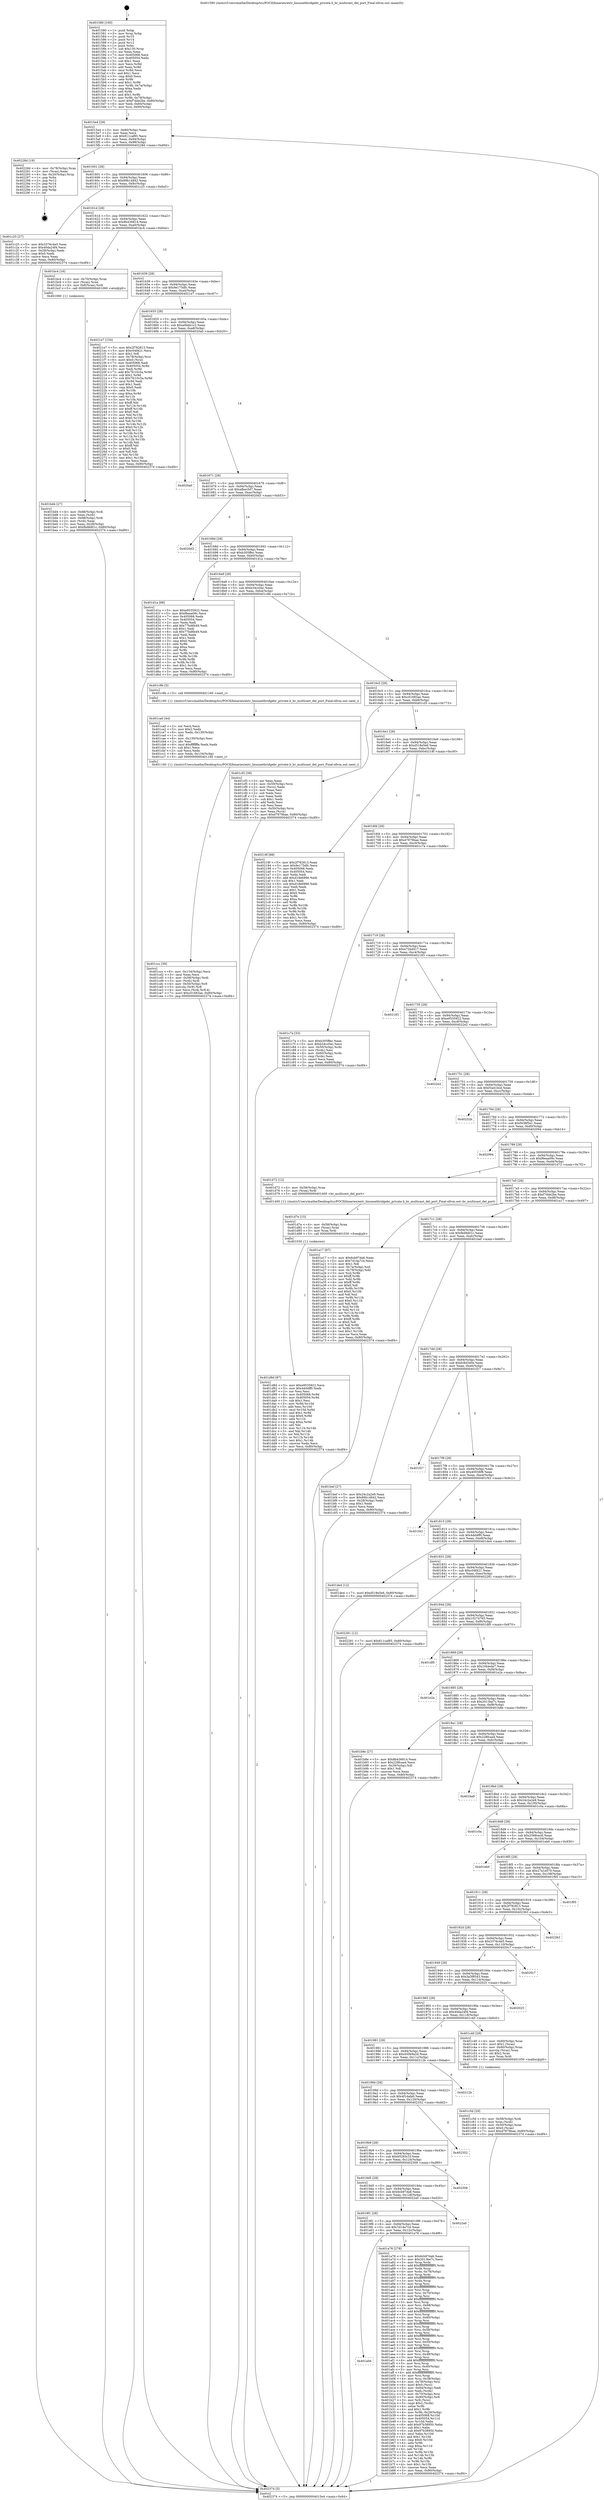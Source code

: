 digraph "0x401580" {
  label = "0x401580 (/mnt/c/Users/mathe/Desktop/tcc/POCII/binaries/extr_linuxnetbridgebr_private.h_br_multicast_del_port_Final-ollvm.out::main(0))"
  labelloc = "t"
  node[shape=record]

  Entry [label="",width=0.3,height=0.3,shape=circle,fillcolor=black,style=filled]
  "0x4015e4" [label="{
     0x4015e4 [29]\l
     | [instrs]\l
     &nbsp;&nbsp;0x4015e4 \<+3\>: mov -0x80(%rbp),%eax\l
     &nbsp;&nbsp;0x4015e7 \<+2\>: mov %eax,%ecx\l
     &nbsp;&nbsp;0x4015e9 \<+6\>: sub $0x811caf85,%ecx\l
     &nbsp;&nbsp;0x4015ef \<+6\>: mov %eax,-0x94(%rbp)\l
     &nbsp;&nbsp;0x4015f5 \<+6\>: mov %ecx,-0x98(%rbp)\l
     &nbsp;&nbsp;0x4015fb \<+6\>: je 000000000040228d \<main+0xd0d\>\l
  }"]
  "0x40228d" [label="{
     0x40228d [19]\l
     | [instrs]\l
     &nbsp;&nbsp;0x40228d \<+4\>: mov -0x78(%rbp),%rax\l
     &nbsp;&nbsp;0x402291 \<+2\>: mov (%rax),%eax\l
     &nbsp;&nbsp;0x402293 \<+4\>: lea -0x20(%rbp),%rsp\l
     &nbsp;&nbsp;0x402297 \<+1\>: pop %rbx\l
     &nbsp;&nbsp;0x402298 \<+2\>: pop %r12\l
     &nbsp;&nbsp;0x40229a \<+2\>: pop %r14\l
     &nbsp;&nbsp;0x40229c \<+2\>: pop %r15\l
     &nbsp;&nbsp;0x40229e \<+1\>: pop %rbp\l
     &nbsp;&nbsp;0x40229f \<+1\>: ret\l
  }"]
  "0x401601" [label="{
     0x401601 [28]\l
     | [instrs]\l
     &nbsp;&nbsp;0x401601 \<+5\>: jmp 0000000000401606 \<main+0x86\>\l
     &nbsp;&nbsp;0x401606 \<+6\>: mov -0x94(%rbp),%eax\l
     &nbsp;&nbsp;0x40160c \<+5\>: sub $0x89b14842,%eax\l
     &nbsp;&nbsp;0x401611 \<+6\>: mov %eax,-0x9c(%rbp)\l
     &nbsp;&nbsp;0x401617 \<+6\>: je 0000000000401c25 \<main+0x6a5\>\l
  }"]
  Exit [label="",width=0.3,height=0.3,shape=circle,fillcolor=black,style=filled,peripheries=2]
  "0x401c25" [label="{
     0x401c25 [27]\l
     | [instrs]\l
     &nbsp;&nbsp;0x401c25 \<+5\>: mov $0x3376c4e5,%eax\l
     &nbsp;&nbsp;0x401c2a \<+5\>: mov $0x40da24f4,%ecx\l
     &nbsp;&nbsp;0x401c2f \<+3\>: mov -0x28(%rbp),%edx\l
     &nbsp;&nbsp;0x401c32 \<+3\>: cmp $0x0,%edx\l
     &nbsp;&nbsp;0x401c35 \<+3\>: cmove %ecx,%eax\l
     &nbsp;&nbsp;0x401c38 \<+3\>: mov %eax,-0x80(%rbp)\l
     &nbsp;&nbsp;0x401c3b \<+5\>: jmp 0000000000402374 \<main+0xdf4\>\l
  }"]
  "0x40161d" [label="{
     0x40161d [28]\l
     | [instrs]\l
     &nbsp;&nbsp;0x40161d \<+5\>: jmp 0000000000401622 \<main+0xa2\>\l
     &nbsp;&nbsp;0x401622 \<+6\>: mov -0x94(%rbp),%eax\l
     &nbsp;&nbsp;0x401628 \<+5\>: sub $0x8b436814,%eax\l
     &nbsp;&nbsp;0x40162d \<+6\>: mov %eax,-0xa0(%rbp)\l
     &nbsp;&nbsp;0x401633 \<+6\>: je 0000000000401bc4 \<main+0x644\>\l
  }"]
  "0x401d8d" [label="{
     0x401d8d [87]\l
     | [instrs]\l
     &nbsp;&nbsp;0x401d8d \<+5\>: mov $0xe9535922,%ecx\l
     &nbsp;&nbsp;0x401d92 \<+5\>: mov $0x4dd4ff0,%edx\l
     &nbsp;&nbsp;0x401d97 \<+2\>: xor %esi,%esi\l
     &nbsp;&nbsp;0x401d99 \<+8\>: mov 0x405068,%r8d\l
     &nbsp;&nbsp;0x401da1 \<+8\>: mov 0x405054,%r9d\l
     &nbsp;&nbsp;0x401da9 \<+3\>: sub $0x1,%esi\l
     &nbsp;&nbsp;0x401dac \<+3\>: mov %r8d,%r10d\l
     &nbsp;&nbsp;0x401daf \<+3\>: add %esi,%r10d\l
     &nbsp;&nbsp;0x401db2 \<+4\>: imul %r10d,%r8d\l
     &nbsp;&nbsp;0x401db6 \<+4\>: and $0x1,%r8d\l
     &nbsp;&nbsp;0x401dba \<+4\>: cmp $0x0,%r8d\l
     &nbsp;&nbsp;0x401dbe \<+4\>: sete %r11b\l
     &nbsp;&nbsp;0x401dc2 \<+4\>: cmp $0xa,%r9d\l
     &nbsp;&nbsp;0x401dc6 \<+3\>: setl %bl\l
     &nbsp;&nbsp;0x401dc9 \<+3\>: mov %r11b,%r14b\l
     &nbsp;&nbsp;0x401dcc \<+3\>: and %bl,%r14b\l
     &nbsp;&nbsp;0x401dcf \<+3\>: xor %bl,%r11b\l
     &nbsp;&nbsp;0x401dd2 \<+3\>: or %r11b,%r14b\l
     &nbsp;&nbsp;0x401dd5 \<+4\>: test $0x1,%r14b\l
     &nbsp;&nbsp;0x401dd9 \<+3\>: cmovne %edx,%ecx\l
     &nbsp;&nbsp;0x401ddc \<+3\>: mov %ecx,-0x80(%rbp)\l
     &nbsp;&nbsp;0x401ddf \<+5\>: jmp 0000000000402374 \<main+0xdf4\>\l
  }"]
  "0x401bc4" [label="{
     0x401bc4 [16]\l
     | [instrs]\l
     &nbsp;&nbsp;0x401bc4 \<+4\>: mov -0x70(%rbp),%rax\l
     &nbsp;&nbsp;0x401bc8 \<+3\>: mov (%rax),%rax\l
     &nbsp;&nbsp;0x401bcb \<+4\>: mov 0x8(%rax),%rdi\l
     &nbsp;&nbsp;0x401bcf \<+5\>: call 0000000000401060 \<atoi@plt\>\l
     | [calls]\l
     &nbsp;&nbsp;0x401060 \{1\} (unknown)\l
  }"]
  "0x401639" [label="{
     0x401639 [28]\l
     | [instrs]\l
     &nbsp;&nbsp;0x401639 \<+5\>: jmp 000000000040163e \<main+0xbe\>\l
     &nbsp;&nbsp;0x40163e \<+6\>: mov -0x94(%rbp),%eax\l
     &nbsp;&nbsp;0x401644 \<+5\>: sub $0x9e175dfc,%eax\l
     &nbsp;&nbsp;0x401649 \<+6\>: mov %eax,-0xa4(%rbp)\l
     &nbsp;&nbsp;0x40164f \<+6\>: je 00000000004021e7 \<main+0xc67\>\l
  }"]
  "0x401d7e" [label="{
     0x401d7e [15]\l
     | [instrs]\l
     &nbsp;&nbsp;0x401d7e \<+4\>: mov -0x58(%rbp),%rax\l
     &nbsp;&nbsp;0x401d82 \<+3\>: mov (%rax),%rax\l
     &nbsp;&nbsp;0x401d85 \<+3\>: mov %rax,%rdi\l
     &nbsp;&nbsp;0x401d88 \<+5\>: call 0000000000401030 \<free@plt\>\l
     | [calls]\l
     &nbsp;&nbsp;0x401030 \{1\} (unknown)\l
  }"]
  "0x4021e7" [label="{
     0x4021e7 [154]\l
     | [instrs]\l
     &nbsp;&nbsp;0x4021e7 \<+5\>: mov $0x2f782813,%eax\l
     &nbsp;&nbsp;0x4021ec \<+5\>: mov $0xc04f421,%ecx\l
     &nbsp;&nbsp;0x4021f1 \<+2\>: mov $0x1,%dl\l
     &nbsp;&nbsp;0x4021f3 \<+4\>: mov -0x78(%rbp),%rsi\l
     &nbsp;&nbsp;0x4021f7 \<+6\>: movl $0x0,(%rsi)\l
     &nbsp;&nbsp;0x4021fd \<+7\>: mov 0x405068,%edi\l
     &nbsp;&nbsp;0x402204 \<+8\>: mov 0x405054,%r8d\l
     &nbsp;&nbsp;0x40220c \<+3\>: mov %edi,%r9d\l
     &nbsp;&nbsp;0x40220f \<+7\>: add $0x7fc10c5a,%r9d\l
     &nbsp;&nbsp;0x402216 \<+4\>: sub $0x1,%r9d\l
     &nbsp;&nbsp;0x40221a \<+7\>: sub $0x7fc10c5a,%r9d\l
     &nbsp;&nbsp;0x402221 \<+4\>: imul %r9d,%edi\l
     &nbsp;&nbsp;0x402225 \<+3\>: and $0x1,%edi\l
     &nbsp;&nbsp;0x402228 \<+3\>: cmp $0x0,%edi\l
     &nbsp;&nbsp;0x40222b \<+4\>: sete %r10b\l
     &nbsp;&nbsp;0x40222f \<+4\>: cmp $0xa,%r8d\l
     &nbsp;&nbsp;0x402233 \<+4\>: setl %r11b\l
     &nbsp;&nbsp;0x402237 \<+3\>: mov %r10b,%bl\l
     &nbsp;&nbsp;0x40223a \<+3\>: xor $0xff,%bl\l
     &nbsp;&nbsp;0x40223d \<+3\>: mov %r11b,%r14b\l
     &nbsp;&nbsp;0x402240 \<+4\>: xor $0xff,%r14b\l
     &nbsp;&nbsp;0x402244 \<+3\>: xor $0x0,%dl\l
     &nbsp;&nbsp;0x402247 \<+3\>: mov %bl,%r15b\l
     &nbsp;&nbsp;0x40224a \<+4\>: and $0x0,%r15b\l
     &nbsp;&nbsp;0x40224e \<+3\>: and %dl,%r10b\l
     &nbsp;&nbsp;0x402251 \<+3\>: mov %r14b,%r12b\l
     &nbsp;&nbsp;0x402254 \<+4\>: and $0x0,%r12b\l
     &nbsp;&nbsp;0x402258 \<+3\>: and %dl,%r11b\l
     &nbsp;&nbsp;0x40225b \<+3\>: or %r10b,%r15b\l
     &nbsp;&nbsp;0x40225e \<+3\>: or %r11b,%r12b\l
     &nbsp;&nbsp;0x402261 \<+3\>: xor %r12b,%r15b\l
     &nbsp;&nbsp;0x402264 \<+3\>: or %r14b,%bl\l
     &nbsp;&nbsp;0x402267 \<+3\>: xor $0xff,%bl\l
     &nbsp;&nbsp;0x40226a \<+3\>: or $0x0,%dl\l
     &nbsp;&nbsp;0x40226d \<+2\>: and %dl,%bl\l
     &nbsp;&nbsp;0x40226f \<+3\>: or %bl,%r15b\l
     &nbsp;&nbsp;0x402272 \<+4\>: test $0x1,%r15b\l
     &nbsp;&nbsp;0x402276 \<+3\>: cmovne %ecx,%eax\l
     &nbsp;&nbsp;0x402279 \<+3\>: mov %eax,-0x80(%rbp)\l
     &nbsp;&nbsp;0x40227c \<+5\>: jmp 0000000000402374 \<main+0xdf4\>\l
  }"]
  "0x401655" [label="{
     0x401655 [28]\l
     | [instrs]\l
     &nbsp;&nbsp;0x401655 \<+5\>: jmp 000000000040165a \<main+0xda\>\l
     &nbsp;&nbsp;0x40165a \<+6\>: mov -0x94(%rbp),%eax\l
     &nbsp;&nbsp;0x401660 \<+5\>: sub $0xa0bbb1c2,%eax\l
     &nbsp;&nbsp;0x401665 \<+6\>: mov %eax,-0xa8(%rbp)\l
     &nbsp;&nbsp;0x40166b \<+6\>: je 00000000004020a0 \<main+0xb20\>\l
  }"]
  "0x401ccc" [label="{
     0x401ccc [39]\l
     | [instrs]\l
     &nbsp;&nbsp;0x401ccc \<+6\>: mov -0x134(%rbp),%ecx\l
     &nbsp;&nbsp;0x401cd2 \<+3\>: imul %eax,%ecx\l
     &nbsp;&nbsp;0x401cd5 \<+4\>: mov -0x58(%rbp),%rdi\l
     &nbsp;&nbsp;0x401cd9 \<+3\>: mov (%rdi),%rdi\l
     &nbsp;&nbsp;0x401cdc \<+4\>: mov -0x50(%rbp),%r8\l
     &nbsp;&nbsp;0x401ce0 \<+3\>: movslq (%r8),%r8\l
     &nbsp;&nbsp;0x401ce3 \<+4\>: mov %ecx,(%rdi,%r8,4)\l
     &nbsp;&nbsp;0x401ce7 \<+7\>: movl $0xc01683ae,-0x80(%rbp)\l
     &nbsp;&nbsp;0x401cee \<+5\>: jmp 0000000000402374 \<main+0xdf4\>\l
  }"]
  "0x4020a0" [label="{
     0x4020a0\l
  }", style=dashed]
  "0x401671" [label="{
     0x401671 [28]\l
     | [instrs]\l
     &nbsp;&nbsp;0x401671 \<+5\>: jmp 0000000000401676 \<main+0xf6\>\l
     &nbsp;&nbsp;0x401676 \<+6\>: mov -0x94(%rbp),%eax\l
     &nbsp;&nbsp;0x40167c \<+5\>: sub $0xafbec5d7,%eax\l
     &nbsp;&nbsp;0x401681 \<+6\>: mov %eax,-0xac(%rbp)\l
     &nbsp;&nbsp;0x401687 \<+6\>: je 00000000004020d3 \<main+0xb53\>\l
  }"]
  "0x401ca0" [label="{
     0x401ca0 [44]\l
     | [instrs]\l
     &nbsp;&nbsp;0x401ca0 \<+2\>: xor %ecx,%ecx\l
     &nbsp;&nbsp;0x401ca2 \<+5\>: mov $0x2,%edx\l
     &nbsp;&nbsp;0x401ca7 \<+6\>: mov %edx,-0x130(%rbp)\l
     &nbsp;&nbsp;0x401cad \<+1\>: cltd\l
     &nbsp;&nbsp;0x401cae \<+6\>: mov -0x130(%rbp),%esi\l
     &nbsp;&nbsp;0x401cb4 \<+2\>: idiv %esi\l
     &nbsp;&nbsp;0x401cb6 \<+6\>: imul $0xfffffffe,%edx,%edx\l
     &nbsp;&nbsp;0x401cbc \<+3\>: sub $0x1,%ecx\l
     &nbsp;&nbsp;0x401cbf \<+2\>: sub %ecx,%edx\l
     &nbsp;&nbsp;0x401cc1 \<+6\>: mov %edx,-0x134(%rbp)\l
     &nbsp;&nbsp;0x401cc7 \<+5\>: call 0000000000401160 \<next_i\>\l
     | [calls]\l
     &nbsp;&nbsp;0x401160 \{1\} (/mnt/c/Users/mathe/Desktop/tcc/POCII/binaries/extr_linuxnetbridgebr_private.h_br_multicast_del_port_Final-ollvm.out::next_i)\l
  }"]
  "0x4020d3" [label="{
     0x4020d3\l
  }", style=dashed]
  "0x40168d" [label="{
     0x40168d [28]\l
     | [instrs]\l
     &nbsp;&nbsp;0x40168d \<+5\>: jmp 0000000000401692 \<main+0x112\>\l
     &nbsp;&nbsp;0x401692 \<+6\>: mov -0x94(%rbp),%eax\l
     &nbsp;&nbsp;0x401698 \<+5\>: sub $0xb305ffec,%eax\l
     &nbsp;&nbsp;0x40169d \<+6\>: mov %eax,-0xb0(%rbp)\l
     &nbsp;&nbsp;0x4016a3 \<+6\>: je 0000000000401d1a \<main+0x79a\>\l
  }"]
  "0x401c5d" [label="{
     0x401c5d [29]\l
     | [instrs]\l
     &nbsp;&nbsp;0x401c5d \<+4\>: mov -0x58(%rbp),%rdi\l
     &nbsp;&nbsp;0x401c61 \<+3\>: mov %rax,(%rdi)\l
     &nbsp;&nbsp;0x401c64 \<+4\>: mov -0x50(%rbp),%rax\l
     &nbsp;&nbsp;0x401c68 \<+6\>: movl $0x0,(%rax)\l
     &nbsp;&nbsp;0x401c6e \<+7\>: movl $0xd7879bae,-0x80(%rbp)\l
     &nbsp;&nbsp;0x401c75 \<+5\>: jmp 0000000000402374 \<main+0xdf4\>\l
  }"]
  "0x401d1a" [label="{
     0x401d1a [88]\l
     | [instrs]\l
     &nbsp;&nbsp;0x401d1a \<+5\>: mov $0xe9535922,%eax\l
     &nbsp;&nbsp;0x401d1f \<+5\>: mov $0xf6eaa09c,%ecx\l
     &nbsp;&nbsp;0x401d24 \<+7\>: mov 0x405068,%edx\l
     &nbsp;&nbsp;0x401d2b \<+7\>: mov 0x405054,%esi\l
     &nbsp;&nbsp;0x401d32 \<+2\>: mov %edx,%edi\l
     &nbsp;&nbsp;0x401d34 \<+6\>: add $0x77bd6b49,%edi\l
     &nbsp;&nbsp;0x401d3a \<+3\>: sub $0x1,%edi\l
     &nbsp;&nbsp;0x401d3d \<+6\>: sub $0x77bd6b49,%edi\l
     &nbsp;&nbsp;0x401d43 \<+3\>: imul %edi,%edx\l
     &nbsp;&nbsp;0x401d46 \<+3\>: and $0x1,%edx\l
     &nbsp;&nbsp;0x401d49 \<+3\>: cmp $0x0,%edx\l
     &nbsp;&nbsp;0x401d4c \<+4\>: sete %r8b\l
     &nbsp;&nbsp;0x401d50 \<+3\>: cmp $0xa,%esi\l
     &nbsp;&nbsp;0x401d53 \<+4\>: setl %r9b\l
     &nbsp;&nbsp;0x401d57 \<+3\>: mov %r8b,%r10b\l
     &nbsp;&nbsp;0x401d5a \<+3\>: and %r9b,%r10b\l
     &nbsp;&nbsp;0x401d5d \<+3\>: xor %r9b,%r8b\l
     &nbsp;&nbsp;0x401d60 \<+3\>: or %r8b,%r10b\l
     &nbsp;&nbsp;0x401d63 \<+4\>: test $0x1,%r10b\l
     &nbsp;&nbsp;0x401d67 \<+3\>: cmovne %ecx,%eax\l
     &nbsp;&nbsp;0x401d6a \<+3\>: mov %eax,-0x80(%rbp)\l
     &nbsp;&nbsp;0x401d6d \<+5\>: jmp 0000000000402374 \<main+0xdf4\>\l
  }"]
  "0x4016a9" [label="{
     0x4016a9 [28]\l
     | [instrs]\l
     &nbsp;&nbsp;0x4016a9 \<+5\>: jmp 00000000004016ae \<main+0x12e\>\l
     &nbsp;&nbsp;0x4016ae \<+6\>: mov -0x94(%rbp),%eax\l
     &nbsp;&nbsp;0x4016b4 \<+5\>: sub $0xb34cc0ac,%eax\l
     &nbsp;&nbsp;0x4016b9 \<+6\>: mov %eax,-0xb4(%rbp)\l
     &nbsp;&nbsp;0x4016bf \<+6\>: je 0000000000401c9b \<main+0x71b\>\l
  }"]
  "0x401bd4" [label="{
     0x401bd4 [27]\l
     | [instrs]\l
     &nbsp;&nbsp;0x401bd4 \<+4\>: mov -0x68(%rbp),%rdi\l
     &nbsp;&nbsp;0x401bd8 \<+2\>: mov %eax,(%rdi)\l
     &nbsp;&nbsp;0x401bda \<+4\>: mov -0x68(%rbp),%rdi\l
     &nbsp;&nbsp;0x401bde \<+2\>: mov (%rdi),%eax\l
     &nbsp;&nbsp;0x401be0 \<+3\>: mov %eax,-0x28(%rbp)\l
     &nbsp;&nbsp;0x401be3 \<+7\>: movl $0xfbd8d01c,-0x80(%rbp)\l
     &nbsp;&nbsp;0x401bea \<+5\>: jmp 0000000000402374 \<main+0xdf4\>\l
  }"]
  "0x401c9b" [label="{
     0x401c9b [5]\l
     | [instrs]\l
     &nbsp;&nbsp;0x401c9b \<+5\>: call 0000000000401160 \<next_i\>\l
     | [calls]\l
     &nbsp;&nbsp;0x401160 \{1\} (/mnt/c/Users/mathe/Desktop/tcc/POCII/binaries/extr_linuxnetbridgebr_private.h_br_multicast_del_port_Final-ollvm.out::next_i)\l
  }"]
  "0x4016c5" [label="{
     0x4016c5 [28]\l
     | [instrs]\l
     &nbsp;&nbsp;0x4016c5 \<+5\>: jmp 00000000004016ca \<main+0x14a\>\l
     &nbsp;&nbsp;0x4016ca \<+6\>: mov -0x94(%rbp),%eax\l
     &nbsp;&nbsp;0x4016d0 \<+5\>: sub $0xc01683ae,%eax\l
     &nbsp;&nbsp;0x4016d5 \<+6\>: mov %eax,-0xb8(%rbp)\l
     &nbsp;&nbsp;0x4016db \<+6\>: je 0000000000401cf3 \<main+0x773\>\l
  }"]
  "0x401a0d" [label="{
     0x401a0d\l
  }", style=dashed]
  "0x401cf3" [label="{
     0x401cf3 [39]\l
     | [instrs]\l
     &nbsp;&nbsp;0x401cf3 \<+2\>: xor %eax,%eax\l
     &nbsp;&nbsp;0x401cf5 \<+4\>: mov -0x50(%rbp),%rcx\l
     &nbsp;&nbsp;0x401cf9 \<+2\>: mov (%rcx),%edx\l
     &nbsp;&nbsp;0x401cfb \<+2\>: mov %eax,%esi\l
     &nbsp;&nbsp;0x401cfd \<+2\>: sub %edx,%esi\l
     &nbsp;&nbsp;0x401cff \<+2\>: mov %eax,%edx\l
     &nbsp;&nbsp;0x401d01 \<+3\>: sub $0x1,%edx\l
     &nbsp;&nbsp;0x401d04 \<+2\>: add %edx,%esi\l
     &nbsp;&nbsp;0x401d06 \<+2\>: sub %esi,%eax\l
     &nbsp;&nbsp;0x401d08 \<+4\>: mov -0x50(%rbp),%rcx\l
     &nbsp;&nbsp;0x401d0c \<+2\>: mov %eax,(%rcx)\l
     &nbsp;&nbsp;0x401d0e \<+7\>: movl $0xd7879bae,-0x80(%rbp)\l
     &nbsp;&nbsp;0x401d15 \<+5\>: jmp 0000000000402374 \<main+0xdf4\>\l
  }"]
  "0x4016e1" [label="{
     0x4016e1 [28]\l
     | [instrs]\l
     &nbsp;&nbsp;0x4016e1 \<+5\>: jmp 00000000004016e6 \<main+0x166\>\l
     &nbsp;&nbsp;0x4016e6 \<+6\>: mov -0x94(%rbp),%eax\l
     &nbsp;&nbsp;0x4016ec \<+5\>: sub $0xd518e5e6,%eax\l
     &nbsp;&nbsp;0x4016f1 \<+6\>: mov %eax,-0xbc(%rbp)\l
     &nbsp;&nbsp;0x4016f7 \<+6\>: je 000000000040218f \<main+0xc0f\>\l
  }"]
  "0x401a78" [label="{
     0x401a78 [278]\l
     | [instrs]\l
     &nbsp;&nbsp;0x401a78 \<+5\>: mov $0x6cb97da6,%eax\l
     &nbsp;&nbsp;0x401a7d \<+5\>: mov $0x2013be7c,%ecx\l
     &nbsp;&nbsp;0x401a82 \<+3\>: mov %rsp,%rdx\l
     &nbsp;&nbsp;0x401a85 \<+4\>: add $0xfffffffffffffff0,%rdx\l
     &nbsp;&nbsp;0x401a89 \<+3\>: mov %rdx,%rsp\l
     &nbsp;&nbsp;0x401a8c \<+4\>: mov %rdx,-0x78(%rbp)\l
     &nbsp;&nbsp;0x401a90 \<+3\>: mov %rsp,%rdx\l
     &nbsp;&nbsp;0x401a93 \<+4\>: add $0xfffffffffffffff0,%rdx\l
     &nbsp;&nbsp;0x401a97 \<+3\>: mov %rdx,%rsp\l
     &nbsp;&nbsp;0x401a9a \<+3\>: mov %rsp,%rsi\l
     &nbsp;&nbsp;0x401a9d \<+4\>: add $0xfffffffffffffff0,%rsi\l
     &nbsp;&nbsp;0x401aa1 \<+3\>: mov %rsi,%rsp\l
     &nbsp;&nbsp;0x401aa4 \<+4\>: mov %rsi,-0x70(%rbp)\l
     &nbsp;&nbsp;0x401aa8 \<+3\>: mov %rsp,%rsi\l
     &nbsp;&nbsp;0x401aab \<+4\>: add $0xfffffffffffffff0,%rsi\l
     &nbsp;&nbsp;0x401aaf \<+3\>: mov %rsi,%rsp\l
     &nbsp;&nbsp;0x401ab2 \<+4\>: mov %rsi,-0x68(%rbp)\l
     &nbsp;&nbsp;0x401ab6 \<+3\>: mov %rsp,%rsi\l
     &nbsp;&nbsp;0x401ab9 \<+4\>: add $0xfffffffffffffff0,%rsi\l
     &nbsp;&nbsp;0x401abd \<+3\>: mov %rsi,%rsp\l
     &nbsp;&nbsp;0x401ac0 \<+4\>: mov %rsi,-0x60(%rbp)\l
     &nbsp;&nbsp;0x401ac4 \<+3\>: mov %rsp,%rsi\l
     &nbsp;&nbsp;0x401ac7 \<+4\>: add $0xfffffffffffffff0,%rsi\l
     &nbsp;&nbsp;0x401acb \<+3\>: mov %rsi,%rsp\l
     &nbsp;&nbsp;0x401ace \<+4\>: mov %rsi,-0x58(%rbp)\l
     &nbsp;&nbsp;0x401ad2 \<+3\>: mov %rsp,%rsi\l
     &nbsp;&nbsp;0x401ad5 \<+4\>: add $0xfffffffffffffff0,%rsi\l
     &nbsp;&nbsp;0x401ad9 \<+3\>: mov %rsi,%rsp\l
     &nbsp;&nbsp;0x401adc \<+4\>: mov %rsi,-0x50(%rbp)\l
     &nbsp;&nbsp;0x401ae0 \<+3\>: mov %rsp,%rsi\l
     &nbsp;&nbsp;0x401ae3 \<+4\>: add $0xfffffffffffffff0,%rsi\l
     &nbsp;&nbsp;0x401ae7 \<+3\>: mov %rsi,%rsp\l
     &nbsp;&nbsp;0x401aea \<+4\>: mov %rsi,-0x48(%rbp)\l
     &nbsp;&nbsp;0x401aee \<+3\>: mov %rsp,%rsi\l
     &nbsp;&nbsp;0x401af1 \<+4\>: add $0xfffffffffffffff0,%rsi\l
     &nbsp;&nbsp;0x401af5 \<+3\>: mov %rsi,%rsp\l
     &nbsp;&nbsp;0x401af8 \<+4\>: mov %rsi,-0x40(%rbp)\l
     &nbsp;&nbsp;0x401afc \<+3\>: mov %rsp,%rsi\l
     &nbsp;&nbsp;0x401aff \<+4\>: add $0xfffffffffffffff0,%rsi\l
     &nbsp;&nbsp;0x401b03 \<+3\>: mov %rsi,%rsp\l
     &nbsp;&nbsp;0x401b06 \<+4\>: mov %rsi,-0x38(%rbp)\l
     &nbsp;&nbsp;0x401b0a \<+4\>: mov -0x78(%rbp),%rsi\l
     &nbsp;&nbsp;0x401b0e \<+6\>: movl $0x0,(%rsi)\l
     &nbsp;&nbsp;0x401b14 \<+6\>: mov -0x84(%rbp),%edi\l
     &nbsp;&nbsp;0x401b1a \<+2\>: mov %edi,(%rdx)\l
     &nbsp;&nbsp;0x401b1c \<+4\>: mov -0x70(%rbp),%rsi\l
     &nbsp;&nbsp;0x401b20 \<+7\>: mov -0x90(%rbp),%r8\l
     &nbsp;&nbsp;0x401b27 \<+3\>: mov %r8,(%rsi)\l
     &nbsp;&nbsp;0x401b2a \<+3\>: cmpl $0x2,(%rdx)\l
     &nbsp;&nbsp;0x401b2d \<+4\>: setne %r9b\l
     &nbsp;&nbsp;0x401b31 \<+4\>: and $0x1,%r9b\l
     &nbsp;&nbsp;0x401b35 \<+4\>: mov %r9b,-0x29(%rbp)\l
     &nbsp;&nbsp;0x401b39 \<+8\>: mov 0x405068,%r10d\l
     &nbsp;&nbsp;0x401b41 \<+8\>: mov 0x405054,%r11d\l
     &nbsp;&nbsp;0x401b49 \<+3\>: mov %r10d,%ebx\l
     &nbsp;&nbsp;0x401b4c \<+6\>: add $0x97b38950,%ebx\l
     &nbsp;&nbsp;0x401b52 \<+3\>: sub $0x1,%ebx\l
     &nbsp;&nbsp;0x401b55 \<+6\>: sub $0x97b38950,%ebx\l
     &nbsp;&nbsp;0x401b5b \<+4\>: imul %ebx,%r10d\l
     &nbsp;&nbsp;0x401b5f \<+4\>: and $0x1,%r10d\l
     &nbsp;&nbsp;0x401b63 \<+4\>: cmp $0x0,%r10d\l
     &nbsp;&nbsp;0x401b67 \<+4\>: sete %r9b\l
     &nbsp;&nbsp;0x401b6b \<+4\>: cmp $0xa,%r11d\l
     &nbsp;&nbsp;0x401b6f \<+4\>: setl %r14b\l
     &nbsp;&nbsp;0x401b73 \<+3\>: mov %r9b,%r15b\l
     &nbsp;&nbsp;0x401b76 \<+3\>: and %r14b,%r15b\l
     &nbsp;&nbsp;0x401b79 \<+3\>: xor %r14b,%r9b\l
     &nbsp;&nbsp;0x401b7c \<+3\>: or %r9b,%r15b\l
     &nbsp;&nbsp;0x401b7f \<+4\>: test $0x1,%r15b\l
     &nbsp;&nbsp;0x401b83 \<+3\>: cmovne %ecx,%eax\l
     &nbsp;&nbsp;0x401b86 \<+3\>: mov %eax,-0x80(%rbp)\l
     &nbsp;&nbsp;0x401b89 \<+5\>: jmp 0000000000402374 \<main+0xdf4\>\l
  }"]
  "0x40218f" [label="{
     0x40218f [88]\l
     | [instrs]\l
     &nbsp;&nbsp;0x40218f \<+5\>: mov $0x2f782813,%eax\l
     &nbsp;&nbsp;0x402194 \<+5\>: mov $0x9e175dfc,%ecx\l
     &nbsp;&nbsp;0x402199 \<+7\>: mov 0x405068,%edx\l
     &nbsp;&nbsp;0x4021a0 \<+7\>: mov 0x405054,%esi\l
     &nbsp;&nbsp;0x4021a7 \<+2\>: mov %edx,%edi\l
     &nbsp;&nbsp;0x4021a9 \<+6\>: add $0xd18e6986,%edi\l
     &nbsp;&nbsp;0x4021af \<+3\>: sub $0x1,%edi\l
     &nbsp;&nbsp;0x4021b2 \<+6\>: sub $0xd18e6986,%edi\l
     &nbsp;&nbsp;0x4021b8 \<+3\>: imul %edi,%edx\l
     &nbsp;&nbsp;0x4021bb \<+3\>: and $0x1,%edx\l
     &nbsp;&nbsp;0x4021be \<+3\>: cmp $0x0,%edx\l
     &nbsp;&nbsp;0x4021c1 \<+4\>: sete %r8b\l
     &nbsp;&nbsp;0x4021c5 \<+3\>: cmp $0xa,%esi\l
     &nbsp;&nbsp;0x4021c8 \<+4\>: setl %r9b\l
     &nbsp;&nbsp;0x4021cc \<+3\>: mov %r8b,%r10b\l
     &nbsp;&nbsp;0x4021cf \<+3\>: and %r9b,%r10b\l
     &nbsp;&nbsp;0x4021d2 \<+3\>: xor %r9b,%r8b\l
     &nbsp;&nbsp;0x4021d5 \<+3\>: or %r8b,%r10b\l
     &nbsp;&nbsp;0x4021d8 \<+4\>: test $0x1,%r10b\l
     &nbsp;&nbsp;0x4021dc \<+3\>: cmovne %ecx,%eax\l
     &nbsp;&nbsp;0x4021df \<+3\>: mov %eax,-0x80(%rbp)\l
     &nbsp;&nbsp;0x4021e2 \<+5\>: jmp 0000000000402374 \<main+0xdf4\>\l
  }"]
  "0x4016fd" [label="{
     0x4016fd [28]\l
     | [instrs]\l
     &nbsp;&nbsp;0x4016fd \<+5\>: jmp 0000000000401702 \<main+0x182\>\l
     &nbsp;&nbsp;0x401702 \<+6\>: mov -0x94(%rbp),%eax\l
     &nbsp;&nbsp;0x401708 \<+5\>: sub $0xd7879bae,%eax\l
     &nbsp;&nbsp;0x40170d \<+6\>: mov %eax,-0xc0(%rbp)\l
     &nbsp;&nbsp;0x401713 \<+6\>: je 0000000000401c7a \<main+0x6fa\>\l
  }"]
  "0x4019f1" [label="{
     0x4019f1 [28]\l
     | [instrs]\l
     &nbsp;&nbsp;0x4019f1 \<+5\>: jmp 00000000004019f6 \<main+0x476\>\l
     &nbsp;&nbsp;0x4019f6 \<+6\>: mov -0x94(%rbp),%eax\l
     &nbsp;&nbsp;0x4019fc \<+5\>: sub $0x7d14a7c4,%eax\l
     &nbsp;&nbsp;0x401a01 \<+6\>: mov %eax,-0x12c(%rbp)\l
     &nbsp;&nbsp;0x401a07 \<+6\>: je 0000000000401a78 \<main+0x4f8\>\l
  }"]
  "0x401c7a" [label="{
     0x401c7a [33]\l
     | [instrs]\l
     &nbsp;&nbsp;0x401c7a \<+5\>: mov $0xb305ffec,%eax\l
     &nbsp;&nbsp;0x401c7f \<+5\>: mov $0xb34cc0ac,%ecx\l
     &nbsp;&nbsp;0x401c84 \<+4\>: mov -0x50(%rbp),%rdx\l
     &nbsp;&nbsp;0x401c88 \<+2\>: mov (%rdx),%esi\l
     &nbsp;&nbsp;0x401c8a \<+4\>: mov -0x60(%rbp),%rdx\l
     &nbsp;&nbsp;0x401c8e \<+2\>: cmp (%rdx),%esi\l
     &nbsp;&nbsp;0x401c90 \<+3\>: cmovl %ecx,%eax\l
     &nbsp;&nbsp;0x401c93 \<+3\>: mov %eax,-0x80(%rbp)\l
     &nbsp;&nbsp;0x401c96 \<+5\>: jmp 0000000000402374 \<main+0xdf4\>\l
  }"]
  "0x401719" [label="{
     0x401719 [28]\l
     | [instrs]\l
     &nbsp;&nbsp;0x401719 \<+5\>: jmp 000000000040171e \<main+0x19e\>\l
     &nbsp;&nbsp;0x40171e \<+6\>: mov -0x94(%rbp),%eax\l
     &nbsp;&nbsp;0x401724 \<+5\>: sub $0xe72bd417,%eax\l
     &nbsp;&nbsp;0x401729 \<+6\>: mov %eax,-0xc4(%rbp)\l
     &nbsp;&nbsp;0x40172f \<+6\>: je 0000000000402183 \<main+0xc03\>\l
  }"]
  "0x4022a0" [label="{
     0x4022a0\l
  }", style=dashed]
  "0x402183" [label="{
     0x402183\l
  }", style=dashed]
  "0x401735" [label="{
     0x401735 [28]\l
     | [instrs]\l
     &nbsp;&nbsp;0x401735 \<+5\>: jmp 000000000040173a \<main+0x1ba\>\l
     &nbsp;&nbsp;0x40173a \<+6\>: mov -0x94(%rbp),%eax\l
     &nbsp;&nbsp;0x401740 \<+5\>: sub $0xe9535922,%eax\l
     &nbsp;&nbsp;0x401745 \<+6\>: mov %eax,-0xc8(%rbp)\l
     &nbsp;&nbsp;0x40174b \<+6\>: je 00000000004022e2 \<main+0xd62\>\l
  }"]
  "0x4019d5" [label="{
     0x4019d5 [28]\l
     | [instrs]\l
     &nbsp;&nbsp;0x4019d5 \<+5\>: jmp 00000000004019da \<main+0x45a\>\l
     &nbsp;&nbsp;0x4019da \<+6\>: mov -0x94(%rbp),%eax\l
     &nbsp;&nbsp;0x4019e0 \<+5\>: sub $0x6cb97da6,%eax\l
     &nbsp;&nbsp;0x4019e5 \<+6\>: mov %eax,-0x128(%rbp)\l
     &nbsp;&nbsp;0x4019eb \<+6\>: je 00000000004022a0 \<main+0xd20\>\l
  }"]
  "0x4022e2" [label="{
     0x4022e2\l
  }", style=dashed]
  "0x401751" [label="{
     0x401751 [28]\l
     | [instrs]\l
     &nbsp;&nbsp;0x401751 \<+5\>: jmp 0000000000401756 \<main+0x1d6\>\l
     &nbsp;&nbsp;0x401756 \<+6\>: mov -0x94(%rbp),%eax\l
     &nbsp;&nbsp;0x40175c \<+5\>: sub $0xf3a41bcd,%eax\l
     &nbsp;&nbsp;0x401761 \<+6\>: mov %eax,-0xcc(%rbp)\l
     &nbsp;&nbsp;0x401767 \<+6\>: je 000000000040232b \<main+0xdab\>\l
  }"]
  "0x402309" [label="{
     0x402309\l
  }", style=dashed]
  "0x40232b" [label="{
     0x40232b\l
  }", style=dashed]
  "0x40176d" [label="{
     0x40176d [28]\l
     | [instrs]\l
     &nbsp;&nbsp;0x40176d \<+5\>: jmp 0000000000401772 \<main+0x1f2\>\l
     &nbsp;&nbsp;0x401772 \<+6\>: mov -0x94(%rbp),%eax\l
     &nbsp;&nbsp;0x401778 \<+5\>: sub $0xf438f5e1,%eax\l
     &nbsp;&nbsp;0x40177d \<+6\>: mov %eax,-0xd0(%rbp)\l
     &nbsp;&nbsp;0x401783 \<+6\>: je 0000000000402094 \<main+0xb14\>\l
  }"]
  "0x4019b9" [label="{
     0x4019b9 [28]\l
     | [instrs]\l
     &nbsp;&nbsp;0x4019b9 \<+5\>: jmp 00000000004019be \<main+0x43e\>\l
     &nbsp;&nbsp;0x4019be \<+6\>: mov -0x94(%rbp),%eax\l
     &nbsp;&nbsp;0x4019c4 \<+5\>: sub $0x65283c1f,%eax\l
     &nbsp;&nbsp;0x4019c9 \<+6\>: mov %eax,-0x124(%rbp)\l
     &nbsp;&nbsp;0x4019cf \<+6\>: je 0000000000402309 \<main+0xd89\>\l
  }"]
  "0x402094" [label="{
     0x402094\l
  }", style=dashed]
  "0x401789" [label="{
     0x401789 [28]\l
     | [instrs]\l
     &nbsp;&nbsp;0x401789 \<+5\>: jmp 000000000040178e \<main+0x20e\>\l
     &nbsp;&nbsp;0x40178e \<+6\>: mov -0x94(%rbp),%eax\l
     &nbsp;&nbsp;0x401794 \<+5\>: sub $0xf6eaa09c,%eax\l
     &nbsp;&nbsp;0x401799 \<+6\>: mov %eax,-0xd4(%rbp)\l
     &nbsp;&nbsp;0x40179f \<+6\>: je 0000000000401d72 \<main+0x7f2\>\l
  }"]
  "0x402352" [label="{
     0x402352\l
  }", style=dashed]
  "0x401d72" [label="{
     0x401d72 [12]\l
     | [instrs]\l
     &nbsp;&nbsp;0x401d72 \<+4\>: mov -0x58(%rbp),%rax\l
     &nbsp;&nbsp;0x401d76 \<+3\>: mov (%rax),%rdi\l
     &nbsp;&nbsp;0x401d79 \<+5\>: call 0000000000401400 \<br_multicast_del_port\>\l
     | [calls]\l
     &nbsp;&nbsp;0x401400 \{1\} (/mnt/c/Users/mathe/Desktop/tcc/POCII/binaries/extr_linuxnetbridgebr_private.h_br_multicast_del_port_Final-ollvm.out::br_multicast_del_port)\l
  }"]
  "0x4017a5" [label="{
     0x4017a5 [28]\l
     | [instrs]\l
     &nbsp;&nbsp;0x4017a5 \<+5\>: jmp 00000000004017aa \<main+0x22a\>\l
     &nbsp;&nbsp;0x4017aa \<+6\>: mov -0x94(%rbp),%eax\l
     &nbsp;&nbsp;0x4017b0 \<+5\>: sub $0xf7dde2be,%eax\l
     &nbsp;&nbsp;0x4017b5 \<+6\>: mov %eax,-0xd8(%rbp)\l
     &nbsp;&nbsp;0x4017bb \<+6\>: je 0000000000401a17 \<main+0x497\>\l
  }"]
  "0x40199d" [label="{
     0x40199d [28]\l
     | [instrs]\l
     &nbsp;&nbsp;0x40199d \<+5\>: jmp 00000000004019a2 \<main+0x422\>\l
     &nbsp;&nbsp;0x4019a2 \<+6\>: mov -0x94(%rbp),%eax\l
     &nbsp;&nbsp;0x4019a8 \<+5\>: sub $0x4f1dafa0,%eax\l
     &nbsp;&nbsp;0x4019ad \<+6\>: mov %eax,-0x120(%rbp)\l
     &nbsp;&nbsp;0x4019b3 \<+6\>: je 0000000000402352 \<main+0xdd2\>\l
  }"]
  "0x401a17" [label="{
     0x401a17 [97]\l
     | [instrs]\l
     &nbsp;&nbsp;0x401a17 \<+5\>: mov $0x6cb97da6,%eax\l
     &nbsp;&nbsp;0x401a1c \<+5\>: mov $0x7d14a7c4,%ecx\l
     &nbsp;&nbsp;0x401a21 \<+2\>: mov $0x1,%dl\l
     &nbsp;&nbsp;0x401a23 \<+4\>: mov -0x7a(%rbp),%sil\l
     &nbsp;&nbsp;0x401a27 \<+4\>: mov -0x79(%rbp),%dil\l
     &nbsp;&nbsp;0x401a2b \<+3\>: mov %sil,%r8b\l
     &nbsp;&nbsp;0x401a2e \<+4\>: xor $0xff,%r8b\l
     &nbsp;&nbsp;0x401a32 \<+3\>: mov %dil,%r9b\l
     &nbsp;&nbsp;0x401a35 \<+4\>: xor $0xff,%r9b\l
     &nbsp;&nbsp;0x401a39 \<+3\>: xor $0x0,%dl\l
     &nbsp;&nbsp;0x401a3c \<+3\>: mov %r8b,%r10b\l
     &nbsp;&nbsp;0x401a3f \<+4\>: and $0x0,%r10b\l
     &nbsp;&nbsp;0x401a43 \<+3\>: and %dl,%sil\l
     &nbsp;&nbsp;0x401a46 \<+3\>: mov %r9b,%r11b\l
     &nbsp;&nbsp;0x401a49 \<+4\>: and $0x0,%r11b\l
     &nbsp;&nbsp;0x401a4d \<+3\>: and %dl,%dil\l
     &nbsp;&nbsp;0x401a50 \<+3\>: or %sil,%r10b\l
     &nbsp;&nbsp;0x401a53 \<+3\>: or %dil,%r11b\l
     &nbsp;&nbsp;0x401a56 \<+3\>: xor %r11b,%r10b\l
     &nbsp;&nbsp;0x401a59 \<+3\>: or %r9b,%r8b\l
     &nbsp;&nbsp;0x401a5c \<+4\>: xor $0xff,%r8b\l
     &nbsp;&nbsp;0x401a60 \<+3\>: or $0x0,%dl\l
     &nbsp;&nbsp;0x401a63 \<+3\>: and %dl,%r8b\l
     &nbsp;&nbsp;0x401a66 \<+3\>: or %r8b,%r10b\l
     &nbsp;&nbsp;0x401a69 \<+4\>: test $0x1,%r10b\l
     &nbsp;&nbsp;0x401a6d \<+3\>: cmovne %ecx,%eax\l
     &nbsp;&nbsp;0x401a70 \<+3\>: mov %eax,-0x80(%rbp)\l
     &nbsp;&nbsp;0x401a73 \<+5\>: jmp 0000000000402374 \<main+0xdf4\>\l
  }"]
  "0x4017c1" [label="{
     0x4017c1 [28]\l
     | [instrs]\l
     &nbsp;&nbsp;0x4017c1 \<+5\>: jmp 00000000004017c6 \<main+0x246\>\l
     &nbsp;&nbsp;0x4017c6 \<+6\>: mov -0x94(%rbp),%eax\l
     &nbsp;&nbsp;0x4017cc \<+5\>: sub $0xfbd8d01c,%eax\l
     &nbsp;&nbsp;0x4017d1 \<+6\>: mov %eax,-0xdc(%rbp)\l
     &nbsp;&nbsp;0x4017d7 \<+6\>: je 0000000000401bef \<main+0x66f\>\l
  }"]
  "0x402374" [label="{
     0x402374 [5]\l
     | [instrs]\l
     &nbsp;&nbsp;0x402374 \<+5\>: jmp 00000000004015e4 \<main+0x64\>\l
  }"]
  "0x401580" [label="{
     0x401580 [100]\l
     | [instrs]\l
     &nbsp;&nbsp;0x401580 \<+1\>: push %rbp\l
     &nbsp;&nbsp;0x401581 \<+3\>: mov %rsp,%rbp\l
     &nbsp;&nbsp;0x401584 \<+2\>: push %r15\l
     &nbsp;&nbsp;0x401586 \<+2\>: push %r14\l
     &nbsp;&nbsp;0x401588 \<+2\>: push %r12\l
     &nbsp;&nbsp;0x40158a \<+1\>: push %rbx\l
     &nbsp;&nbsp;0x40158b \<+7\>: sub $0x130,%rsp\l
     &nbsp;&nbsp;0x401592 \<+2\>: xor %eax,%eax\l
     &nbsp;&nbsp;0x401594 \<+7\>: mov 0x405068,%ecx\l
     &nbsp;&nbsp;0x40159b \<+7\>: mov 0x405054,%edx\l
     &nbsp;&nbsp;0x4015a2 \<+3\>: sub $0x1,%eax\l
     &nbsp;&nbsp;0x4015a5 \<+3\>: mov %ecx,%r8d\l
     &nbsp;&nbsp;0x4015a8 \<+3\>: add %eax,%r8d\l
     &nbsp;&nbsp;0x4015ab \<+4\>: imul %r8d,%ecx\l
     &nbsp;&nbsp;0x4015af \<+3\>: and $0x1,%ecx\l
     &nbsp;&nbsp;0x4015b2 \<+3\>: cmp $0x0,%ecx\l
     &nbsp;&nbsp;0x4015b5 \<+4\>: sete %r9b\l
     &nbsp;&nbsp;0x4015b9 \<+4\>: and $0x1,%r9b\l
     &nbsp;&nbsp;0x4015bd \<+4\>: mov %r9b,-0x7a(%rbp)\l
     &nbsp;&nbsp;0x4015c1 \<+3\>: cmp $0xa,%edx\l
     &nbsp;&nbsp;0x4015c4 \<+4\>: setl %r9b\l
     &nbsp;&nbsp;0x4015c8 \<+4\>: and $0x1,%r9b\l
     &nbsp;&nbsp;0x4015cc \<+4\>: mov %r9b,-0x79(%rbp)\l
     &nbsp;&nbsp;0x4015d0 \<+7\>: movl $0xf7dde2be,-0x80(%rbp)\l
     &nbsp;&nbsp;0x4015d7 \<+6\>: mov %edi,-0x84(%rbp)\l
     &nbsp;&nbsp;0x4015dd \<+7\>: mov %rsi,-0x90(%rbp)\l
  }"]
  "0x40212b" [label="{
     0x40212b\l
  }", style=dashed]
  "0x401bef" [label="{
     0x401bef [27]\l
     | [instrs]\l
     &nbsp;&nbsp;0x401bef \<+5\>: mov $0x24c2a2e9,%eax\l
     &nbsp;&nbsp;0x401bf4 \<+5\>: mov $0x89b14842,%ecx\l
     &nbsp;&nbsp;0x401bf9 \<+3\>: mov -0x28(%rbp),%edx\l
     &nbsp;&nbsp;0x401bfc \<+3\>: cmp $0x1,%edx\l
     &nbsp;&nbsp;0x401bff \<+3\>: cmovl %ecx,%eax\l
     &nbsp;&nbsp;0x401c02 \<+3\>: mov %eax,-0x80(%rbp)\l
     &nbsp;&nbsp;0x401c05 \<+5\>: jmp 0000000000402374 \<main+0xdf4\>\l
  }"]
  "0x4017dd" [label="{
     0x4017dd [28]\l
     | [instrs]\l
     &nbsp;&nbsp;0x4017dd \<+5\>: jmp 00000000004017e2 \<main+0x262\>\l
     &nbsp;&nbsp;0x4017e2 \<+6\>: mov -0x94(%rbp),%eax\l
     &nbsp;&nbsp;0x4017e8 \<+5\>: sub $0xfc9d340e,%eax\l
     &nbsp;&nbsp;0x4017ed \<+6\>: mov %eax,-0xe0(%rbp)\l
     &nbsp;&nbsp;0x4017f3 \<+6\>: je 0000000000401f27 \<main+0x9a7\>\l
  }"]
  "0x401981" [label="{
     0x401981 [28]\l
     | [instrs]\l
     &nbsp;&nbsp;0x401981 \<+5\>: jmp 0000000000401986 \<main+0x406\>\l
     &nbsp;&nbsp;0x401986 \<+6\>: mov -0x94(%rbp),%eax\l
     &nbsp;&nbsp;0x40198c \<+5\>: sub $0x450b9a2d,%eax\l
     &nbsp;&nbsp;0x401991 \<+6\>: mov %eax,-0x11c(%rbp)\l
     &nbsp;&nbsp;0x401997 \<+6\>: je 000000000040212b \<main+0xbab\>\l
  }"]
  "0x401f27" [label="{
     0x401f27\l
  }", style=dashed]
  "0x4017f9" [label="{
     0x4017f9 [28]\l
     | [instrs]\l
     &nbsp;&nbsp;0x4017f9 \<+5\>: jmp 00000000004017fe \<main+0x27e\>\l
     &nbsp;&nbsp;0x4017fe \<+6\>: mov -0x94(%rbp),%eax\l
     &nbsp;&nbsp;0x401804 \<+5\>: sub $0x40556f8,%eax\l
     &nbsp;&nbsp;0x401809 \<+6\>: mov %eax,-0xe4(%rbp)\l
     &nbsp;&nbsp;0x40180f \<+6\>: je 0000000000401f42 \<main+0x9c2\>\l
  }"]
  "0x401c40" [label="{
     0x401c40 [29]\l
     | [instrs]\l
     &nbsp;&nbsp;0x401c40 \<+4\>: mov -0x60(%rbp),%rax\l
     &nbsp;&nbsp;0x401c44 \<+6\>: movl $0x1,(%rax)\l
     &nbsp;&nbsp;0x401c4a \<+4\>: mov -0x60(%rbp),%rax\l
     &nbsp;&nbsp;0x401c4e \<+3\>: movslq (%rax),%rax\l
     &nbsp;&nbsp;0x401c51 \<+4\>: shl $0x2,%rax\l
     &nbsp;&nbsp;0x401c55 \<+3\>: mov %rax,%rdi\l
     &nbsp;&nbsp;0x401c58 \<+5\>: call 0000000000401050 \<malloc@plt\>\l
     | [calls]\l
     &nbsp;&nbsp;0x401050 \{1\} (unknown)\l
  }"]
  "0x401f42" [label="{
     0x401f42\l
  }", style=dashed]
  "0x401815" [label="{
     0x401815 [28]\l
     | [instrs]\l
     &nbsp;&nbsp;0x401815 \<+5\>: jmp 000000000040181a \<main+0x29a\>\l
     &nbsp;&nbsp;0x40181a \<+6\>: mov -0x94(%rbp),%eax\l
     &nbsp;&nbsp;0x401820 \<+5\>: sub $0x4dd4ff0,%eax\l
     &nbsp;&nbsp;0x401825 \<+6\>: mov %eax,-0xe8(%rbp)\l
     &nbsp;&nbsp;0x40182b \<+6\>: je 0000000000401de4 \<main+0x864\>\l
  }"]
  "0x401965" [label="{
     0x401965 [28]\l
     | [instrs]\l
     &nbsp;&nbsp;0x401965 \<+5\>: jmp 000000000040196a \<main+0x3ea\>\l
     &nbsp;&nbsp;0x40196a \<+6\>: mov -0x94(%rbp),%eax\l
     &nbsp;&nbsp;0x401970 \<+5\>: sub $0x40da24f4,%eax\l
     &nbsp;&nbsp;0x401975 \<+6\>: mov %eax,-0x118(%rbp)\l
     &nbsp;&nbsp;0x40197b \<+6\>: je 0000000000401c40 \<main+0x6c0\>\l
  }"]
  "0x401de4" [label="{
     0x401de4 [12]\l
     | [instrs]\l
     &nbsp;&nbsp;0x401de4 \<+7\>: movl $0xd518e5e6,-0x80(%rbp)\l
     &nbsp;&nbsp;0x401deb \<+5\>: jmp 0000000000402374 \<main+0xdf4\>\l
  }"]
  "0x401831" [label="{
     0x401831 [28]\l
     | [instrs]\l
     &nbsp;&nbsp;0x401831 \<+5\>: jmp 0000000000401836 \<main+0x2b6\>\l
     &nbsp;&nbsp;0x401836 \<+6\>: mov -0x94(%rbp),%eax\l
     &nbsp;&nbsp;0x40183c \<+5\>: sub $0xc04f421,%eax\l
     &nbsp;&nbsp;0x401841 \<+6\>: mov %eax,-0xec(%rbp)\l
     &nbsp;&nbsp;0x401847 \<+6\>: je 0000000000402281 \<main+0xd01\>\l
  }"]
  "0x402025" [label="{
     0x402025\l
  }", style=dashed]
  "0x402281" [label="{
     0x402281 [12]\l
     | [instrs]\l
     &nbsp;&nbsp;0x402281 \<+7\>: movl $0x811caf85,-0x80(%rbp)\l
     &nbsp;&nbsp;0x402288 \<+5\>: jmp 0000000000402374 \<main+0xdf4\>\l
  }"]
  "0x40184d" [label="{
     0x40184d [28]\l
     | [instrs]\l
     &nbsp;&nbsp;0x40184d \<+5\>: jmp 0000000000401852 \<main+0x2d2\>\l
     &nbsp;&nbsp;0x401852 \<+6\>: mov -0x94(%rbp),%eax\l
     &nbsp;&nbsp;0x401858 \<+5\>: sub $0x10274765,%eax\l
     &nbsp;&nbsp;0x40185d \<+6\>: mov %eax,-0xf0(%rbp)\l
     &nbsp;&nbsp;0x401863 \<+6\>: je 0000000000401df0 \<main+0x870\>\l
  }"]
  "0x401949" [label="{
     0x401949 [28]\l
     | [instrs]\l
     &nbsp;&nbsp;0x401949 \<+5\>: jmp 000000000040194e \<main+0x3ce\>\l
     &nbsp;&nbsp;0x40194e \<+6\>: mov -0x94(%rbp),%eax\l
     &nbsp;&nbsp;0x401954 \<+5\>: sub $0x3a3f8543,%eax\l
     &nbsp;&nbsp;0x401959 \<+6\>: mov %eax,-0x114(%rbp)\l
     &nbsp;&nbsp;0x40195f \<+6\>: je 0000000000402025 \<main+0xaa5\>\l
  }"]
  "0x401df0" [label="{
     0x401df0\l
  }", style=dashed]
  "0x401869" [label="{
     0x401869 [28]\l
     | [instrs]\l
     &nbsp;&nbsp;0x401869 \<+5\>: jmp 000000000040186e \<main+0x2ee\>\l
     &nbsp;&nbsp;0x40186e \<+6\>: mov -0x94(%rbp),%eax\l
     &nbsp;&nbsp;0x401874 \<+5\>: sub $0x1f44eda7,%eax\l
     &nbsp;&nbsp;0x401879 \<+6\>: mov %eax,-0xf4(%rbp)\l
     &nbsp;&nbsp;0x40187f \<+6\>: je 0000000000401e2a \<main+0x8aa\>\l
  }"]
  "0x4020c7" [label="{
     0x4020c7\l
  }", style=dashed]
  "0x401e2a" [label="{
     0x401e2a\l
  }", style=dashed]
  "0x401885" [label="{
     0x401885 [28]\l
     | [instrs]\l
     &nbsp;&nbsp;0x401885 \<+5\>: jmp 000000000040188a \<main+0x30a\>\l
     &nbsp;&nbsp;0x40188a \<+6\>: mov -0x94(%rbp),%eax\l
     &nbsp;&nbsp;0x401890 \<+5\>: sub $0x2013be7c,%eax\l
     &nbsp;&nbsp;0x401895 \<+6\>: mov %eax,-0xf8(%rbp)\l
     &nbsp;&nbsp;0x40189b \<+6\>: je 0000000000401b8e \<main+0x60e\>\l
  }"]
  "0x40192d" [label="{
     0x40192d [28]\l
     | [instrs]\l
     &nbsp;&nbsp;0x40192d \<+5\>: jmp 0000000000401932 \<main+0x3b2\>\l
     &nbsp;&nbsp;0x401932 \<+6\>: mov -0x94(%rbp),%eax\l
     &nbsp;&nbsp;0x401938 \<+5\>: sub $0x3376c4e5,%eax\l
     &nbsp;&nbsp;0x40193d \<+6\>: mov %eax,-0x110(%rbp)\l
     &nbsp;&nbsp;0x401943 \<+6\>: je 00000000004020c7 \<main+0xb47\>\l
  }"]
  "0x401b8e" [label="{
     0x401b8e [27]\l
     | [instrs]\l
     &nbsp;&nbsp;0x401b8e \<+5\>: mov $0x8b436814,%eax\l
     &nbsp;&nbsp;0x401b93 \<+5\>: mov $0x228fcaa4,%ecx\l
     &nbsp;&nbsp;0x401b98 \<+3\>: mov -0x29(%rbp),%dl\l
     &nbsp;&nbsp;0x401b9b \<+3\>: test $0x1,%dl\l
     &nbsp;&nbsp;0x401b9e \<+3\>: cmovne %ecx,%eax\l
     &nbsp;&nbsp;0x401ba1 \<+3\>: mov %eax,-0x80(%rbp)\l
     &nbsp;&nbsp;0x401ba4 \<+5\>: jmp 0000000000402374 \<main+0xdf4\>\l
  }"]
  "0x4018a1" [label="{
     0x4018a1 [28]\l
     | [instrs]\l
     &nbsp;&nbsp;0x4018a1 \<+5\>: jmp 00000000004018a6 \<main+0x326\>\l
     &nbsp;&nbsp;0x4018a6 \<+6\>: mov -0x94(%rbp),%eax\l
     &nbsp;&nbsp;0x4018ac \<+5\>: sub $0x228fcaa4,%eax\l
     &nbsp;&nbsp;0x4018b1 \<+6\>: mov %eax,-0xfc(%rbp)\l
     &nbsp;&nbsp;0x4018b7 \<+6\>: je 0000000000401ba9 \<main+0x629\>\l
  }"]
  "0x402363" [label="{
     0x402363\l
  }", style=dashed]
  "0x401ba9" [label="{
     0x401ba9\l
  }", style=dashed]
  "0x4018bd" [label="{
     0x4018bd [28]\l
     | [instrs]\l
     &nbsp;&nbsp;0x4018bd \<+5\>: jmp 00000000004018c2 \<main+0x342\>\l
     &nbsp;&nbsp;0x4018c2 \<+6\>: mov -0x94(%rbp),%eax\l
     &nbsp;&nbsp;0x4018c8 \<+5\>: sub $0x24c2a2e9,%eax\l
     &nbsp;&nbsp;0x4018cd \<+6\>: mov %eax,-0x100(%rbp)\l
     &nbsp;&nbsp;0x4018d3 \<+6\>: je 0000000000401c0a \<main+0x68a\>\l
  }"]
  "0x401911" [label="{
     0x401911 [28]\l
     | [instrs]\l
     &nbsp;&nbsp;0x401911 \<+5\>: jmp 0000000000401916 \<main+0x396\>\l
     &nbsp;&nbsp;0x401916 \<+6\>: mov -0x94(%rbp),%eax\l
     &nbsp;&nbsp;0x40191c \<+5\>: sub $0x2f782813,%eax\l
     &nbsp;&nbsp;0x401921 \<+6\>: mov %eax,-0x10c(%rbp)\l
     &nbsp;&nbsp;0x401927 \<+6\>: je 0000000000402363 \<main+0xde3\>\l
  }"]
  "0x401c0a" [label="{
     0x401c0a\l
  }", style=dashed]
  "0x4018d9" [label="{
     0x4018d9 [28]\l
     | [instrs]\l
     &nbsp;&nbsp;0x4018d9 \<+5\>: jmp 00000000004018de \<main+0x35e\>\l
     &nbsp;&nbsp;0x4018de \<+6\>: mov -0x94(%rbp),%eax\l
     &nbsp;&nbsp;0x4018e4 \<+5\>: sub $0x2568cec6,%eax\l
     &nbsp;&nbsp;0x4018e9 \<+6\>: mov %eax,-0x104(%rbp)\l
     &nbsp;&nbsp;0x4018ef \<+6\>: je 0000000000401eb0 \<main+0x930\>\l
  }"]
  "0x401f95" [label="{
     0x401f95\l
  }", style=dashed]
  "0x401eb0" [label="{
     0x401eb0\l
  }", style=dashed]
  "0x4018f5" [label="{
     0x4018f5 [28]\l
     | [instrs]\l
     &nbsp;&nbsp;0x4018f5 \<+5\>: jmp 00000000004018fa \<main+0x37a\>\l
     &nbsp;&nbsp;0x4018fa \<+6\>: mov -0x94(%rbp),%eax\l
     &nbsp;&nbsp;0x401900 \<+5\>: sub $0x27a1e070,%eax\l
     &nbsp;&nbsp;0x401905 \<+6\>: mov %eax,-0x108(%rbp)\l
     &nbsp;&nbsp;0x40190b \<+6\>: je 0000000000401f95 \<main+0xa15\>\l
  }"]
  Entry -> "0x401580" [label=" 1"]
  "0x4015e4" -> "0x40228d" [label=" 1"]
  "0x4015e4" -> "0x401601" [label=" 17"]
  "0x40228d" -> Exit [label=" 1"]
  "0x401601" -> "0x401c25" [label=" 1"]
  "0x401601" -> "0x40161d" [label=" 16"]
  "0x402281" -> "0x402374" [label=" 1"]
  "0x40161d" -> "0x401bc4" [label=" 1"]
  "0x40161d" -> "0x401639" [label=" 15"]
  "0x4021e7" -> "0x402374" [label=" 1"]
  "0x401639" -> "0x4021e7" [label=" 1"]
  "0x401639" -> "0x401655" [label=" 14"]
  "0x40218f" -> "0x402374" [label=" 1"]
  "0x401655" -> "0x4020a0" [label=" 0"]
  "0x401655" -> "0x401671" [label=" 14"]
  "0x401de4" -> "0x402374" [label=" 1"]
  "0x401671" -> "0x4020d3" [label=" 0"]
  "0x401671" -> "0x40168d" [label=" 14"]
  "0x401d8d" -> "0x402374" [label=" 1"]
  "0x40168d" -> "0x401d1a" [label=" 1"]
  "0x40168d" -> "0x4016a9" [label=" 13"]
  "0x401d7e" -> "0x401d8d" [label=" 1"]
  "0x4016a9" -> "0x401c9b" [label=" 1"]
  "0x4016a9" -> "0x4016c5" [label=" 12"]
  "0x401d72" -> "0x401d7e" [label=" 1"]
  "0x4016c5" -> "0x401cf3" [label=" 1"]
  "0x4016c5" -> "0x4016e1" [label=" 11"]
  "0x401cf3" -> "0x402374" [label=" 1"]
  "0x4016e1" -> "0x40218f" [label=" 1"]
  "0x4016e1" -> "0x4016fd" [label=" 10"]
  "0x401ccc" -> "0x402374" [label=" 1"]
  "0x4016fd" -> "0x401c7a" [label=" 2"]
  "0x4016fd" -> "0x401719" [label=" 8"]
  "0x401c9b" -> "0x401ca0" [label=" 1"]
  "0x401719" -> "0x402183" [label=" 0"]
  "0x401719" -> "0x401735" [label=" 8"]
  "0x401c7a" -> "0x402374" [label=" 2"]
  "0x401735" -> "0x4022e2" [label=" 0"]
  "0x401735" -> "0x401751" [label=" 8"]
  "0x401c40" -> "0x401c5d" [label=" 1"]
  "0x401751" -> "0x40232b" [label=" 0"]
  "0x401751" -> "0x40176d" [label=" 8"]
  "0x401c25" -> "0x402374" [label=" 1"]
  "0x40176d" -> "0x402094" [label=" 0"]
  "0x40176d" -> "0x401789" [label=" 8"]
  "0x401bd4" -> "0x402374" [label=" 1"]
  "0x401789" -> "0x401d72" [label=" 1"]
  "0x401789" -> "0x4017a5" [label=" 7"]
  "0x401bc4" -> "0x401bd4" [label=" 1"]
  "0x4017a5" -> "0x401a17" [label=" 1"]
  "0x4017a5" -> "0x4017c1" [label=" 6"]
  "0x401a17" -> "0x402374" [label=" 1"]
  "0x401580" -> "0x4015e4" [label=" 1"]
  "0x402374" -> "0x4015e4" [label=" 17"]
  "0x401a78" -> "0x402374" [label=" 1"]
  "0x4017c1" -> "0x401bef" [label=" 1"]
  "0x4017c1" -> "0x4017dd" [label=" 5"]
  "0x401d1a" -> "0x402374" [label=" 1"]
  "0x4017dd" -> "0x401f27" [label=" 0"]
  "0x4017dd" -> "0x4017f9" [label=" 5"]
  "0x4019f1" -> "0x401a78" [label=" 1"]
  "0x4017f9" -> "0x401f42" [label=" 0"]
  "0x4017f9" -> "0x401815" [label=" 5"]
  "0x401ca0" -> "0x401ccc" [label=" 1"]
  "0x401815" -> "0x401de4" [label=" 1"]
  "0x401815" -> "0x401831" [label=" 4"]
  "0x4019d5" -> "0x4022a0" [label=" 0"]
  "0x401831" -> "0x402281" [label=" 1"]
  "0x401831" -> "0x40184d" [label=" 3"]
  "0x401c5d" -> "0x402374" [label=" 1"]
  "0x40184d" -> "0x401df0" [label=" 0"]
  "0x40184d" -> "0x401869" [label=" 3"]
  "0x4019b9" -> "0x402309" [label=" 0"]
  "0x401869" -> "0x401e2a" [label=" 0"]
  "0x401869" -> "0x401885" [label=" 3"]
  "0x401bef" -> "0x402374" [label=" 1"]
  "0x401885" -> "0x401b8e" [label=" 1"]
  "0x401885" -> "0x4018a1" [label=" 2"]
  "0x40199d" -> "0x402352" [label=" 0"]
  "0x4018a1" -> "0x401ba9" [label=" 0"]
  "0x4018a1" -> "0x4018bd" [label=" 2"]
  "0x401b8e" -> "0x402374" [label=" 1"]
  "0x4018bd" -> "0x401c0a" [label=" 0"]
  "0x4018bd" -> "0x4018d9" [label=" 2"]
  "0x401981" -> "0x40212b" [label=" 0"]
  "0x4018d9" -> "0x401eb0" [label=" 0"]
  "0x4018d9" -> "0x4018f5" [label=" 2"]
  "0x4019f1" -> "0x401a0d" [label=" 0"]
  "0x4018f5" -> "0x401f95" [label=" 0"]
  "0x4018f5" -> "0x401911" [label=" 2"]
  "0x401981" -> "0x40199d" [label=" 1"]
  "0x401911" -> "0x402363" [label=" 0"]
  "0x401911" -> "0x40192d" [label=" 2"]
  "0x40199d" -> "0x4019b9" [label=" 1"]
  "0x40192d" -> "0x4020c7" [label=" 0"]
  "0x40192d" -> "0x401949" [label=" 2"]
  "0x4019b9" -> "0x4019d5" [label=" 1"]
  "0x401949" -> "0x402025" [label=" 0"]
  "0x401949" -> "0x401965" [label=" 2"]
  "0x4019d5" -> "0x4019f1" [label=" 1"]
  "0x401965" -> "0x401c40" [label=" 1"]
  "0x401965" -> "0x401981" [label=" 1"]
}
